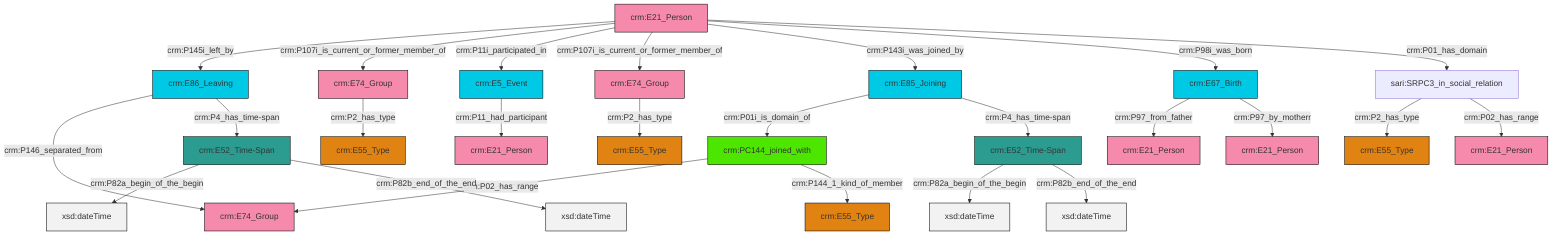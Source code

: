 graph TD
classDef Literal fill:#f2f2f2,stroke:#000000;
classDef CRM_Entity fill:#FFFFFF,stroke:#000000;
classDef Temporal_Entity fill:#00C9E6, stroke:#000000;
classDef Type fill:#E18312, stroke:#000000;
classDef Time-Span fill:#2C9C91, stroke:#000000;
classDef Appellation fill:#FFEB7F, stroke:#000000;
classDef Place fill:#008836, stroke:#000000;
classDef Persistent_Item fill:#B266B2, stroke:#000000;
classDef Conceptual_Object fill:#FFD700, stroke:#000000;
classDef Physical_Thing fill:#D2B48C, stroke:#000000;
classDef Actor fill:#f58aad, stroke:#000000;
classDef PC_Classes fill:#4ce600, stroke:#000000;
classDef Multi fill:#cccccc,stroke:#000000;

2["crm:E85_Joining"]:::Temporal_Entity -->|crm:P01i_is_domain_of| 3["crm:PC144_joined_with"]:::PC_Classes
6["crm:E74_Group"]:::Actor -->|crm:P2_has_type| 7["crm:E55_Type"]:::Type
12["crm:E21_Person"]:::Actor -->|crm:P145i_left_by| 13["crm:E86_Leaving"]:::Temporal_Entity
3["crm:PC144_joined_with"]:::PC_Classes -->|crm:P02_has_range| 10["crm:E74_Group"]:::Actor
0["crm:E67_Birth"]:::Temporal_Entity -->|crm:P97_from_father| 14["crm:E21_Person"]:::Actor
2["crm:E85_Joining"]:::Temporal_Entity -->|crm:P4_has_time-span| 8["crm:E52_Time-Span"]:::Time-Span
17["crm:E74_Group"]:::Actor -->|crm:P2_has_type| 18["crm:E55_Type"]:::Type
21["sari:SRPC3_in_social_relation"]:::Default -->|crm:P2_has_type| 22["crm:E55_Type"]:::Type
21["sari:SRPC3_in_social_relation"]:::Default -->|crm:P02_has_range| 27["crm:E21_Person"]:::Actor
12["crm:E21_Person"]:::Actor -->|crm:P107i_is_current_or_former_member_of| 6["crm:E74_Group"]:::Actor
13["crm:E86_Leaving"]:::Temporal_Entity -->|crm:P146_separated_from| 10["crm:E74_Group"]:::Actor
30["crm:E5_Event"]:::Temporal_Entity -->|crm:P11_had_participant| 19["crm:E21_Person"]:::Actor
13["crm:E86_Leaving"]:::Temporal_Entity -->|crm:P4_has_time-span| 4["crm:E52_Time-Span"]:::Time-Span
8["crm:E52_Time-Span"]:::Time-Span -->|crm:P82a_begin_of_the_begin| 35[xsd:dateTime]:::Literal
4["crm:E52_Time-Span"]:::Time-Span -->|crm:P82a_begin_of_the_begin| 39[xsd:dateTime]:::Literal
12["crm:E21_Person"]:::Actor -->|crm:P11i_participated_in| 30["crm:E5_Event"]:::Temporal_Entity
0["crm:E67_Birth"]:::Temporal_Entity -->|crm:P97_by_motherr| 25["crm:E21_Person"]:::Actor
4["crm:E52_Time-Span"]:::Time-Span -->|crm:P82b_end_of_the_end| 40[xsd:dateTime]:::Literal
8["crm:E52_Time-Span"]:::Time-Span -->|crm:P82b_end_of_the_end| 41[xsd:dateTime]:::Literal
3["crm:PC144_joined_with"]:::PC_Classes -->|crm:P144_1_kind_of_member| 31["crm:E55_Type"]:::Type
12["crm:E21_Person"]:::Actor -->|crm:P107i_is_current_or_former_member_of| 17["crm:E74_Group"]:::Actor
12["crm:E21_Person"]:::Actor -->|crm:P143i_was_joined_by| 2["crm:E85_Joining"]:::Temporal_Entity
12["crm:E21_Person"]:::Actor -->|crm:P98i_was_born| 0["crm:E67_Birth"]:::Temporal_Entity
12["crm:E21_Person"]:::Actor -->|crm:P01_has_domain| 21["sari:SRPC3_in_social_relation"]:::Default
